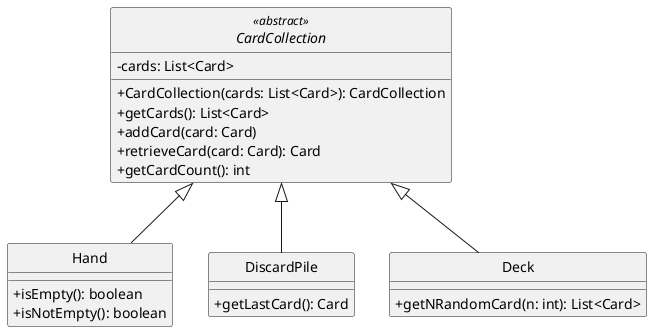 @startuml

skinparam monochrome true
hide circle
skinparam classAttributeIconSize 0

' =====================
' CARD COLLECTION
' =====================

abstract class CardCollection <<abstract>> {
  -cards: List<Card>
  +CardCollection(cards: List<Card>): CardCollection
  +getCards(): List<Card>
  +addCard(card: Card)
  +retrieveCard(card: Card): Card
  +getCardCount(): int
}

class Hand {
  +isEmpty(): boolean
  +isNotEmpty(): boolean
}

class DiscardPile {
  +getLastCard(): Card
}

class Deck {
  +getNRandomCard(n: int): List<Card>
}

' =====================
' RELATIONSHIPS
' =====================

CardCollection <|-- Hand
CardCollection <|-- DiscardPile
CardCollection <|-- Deck

@enduml